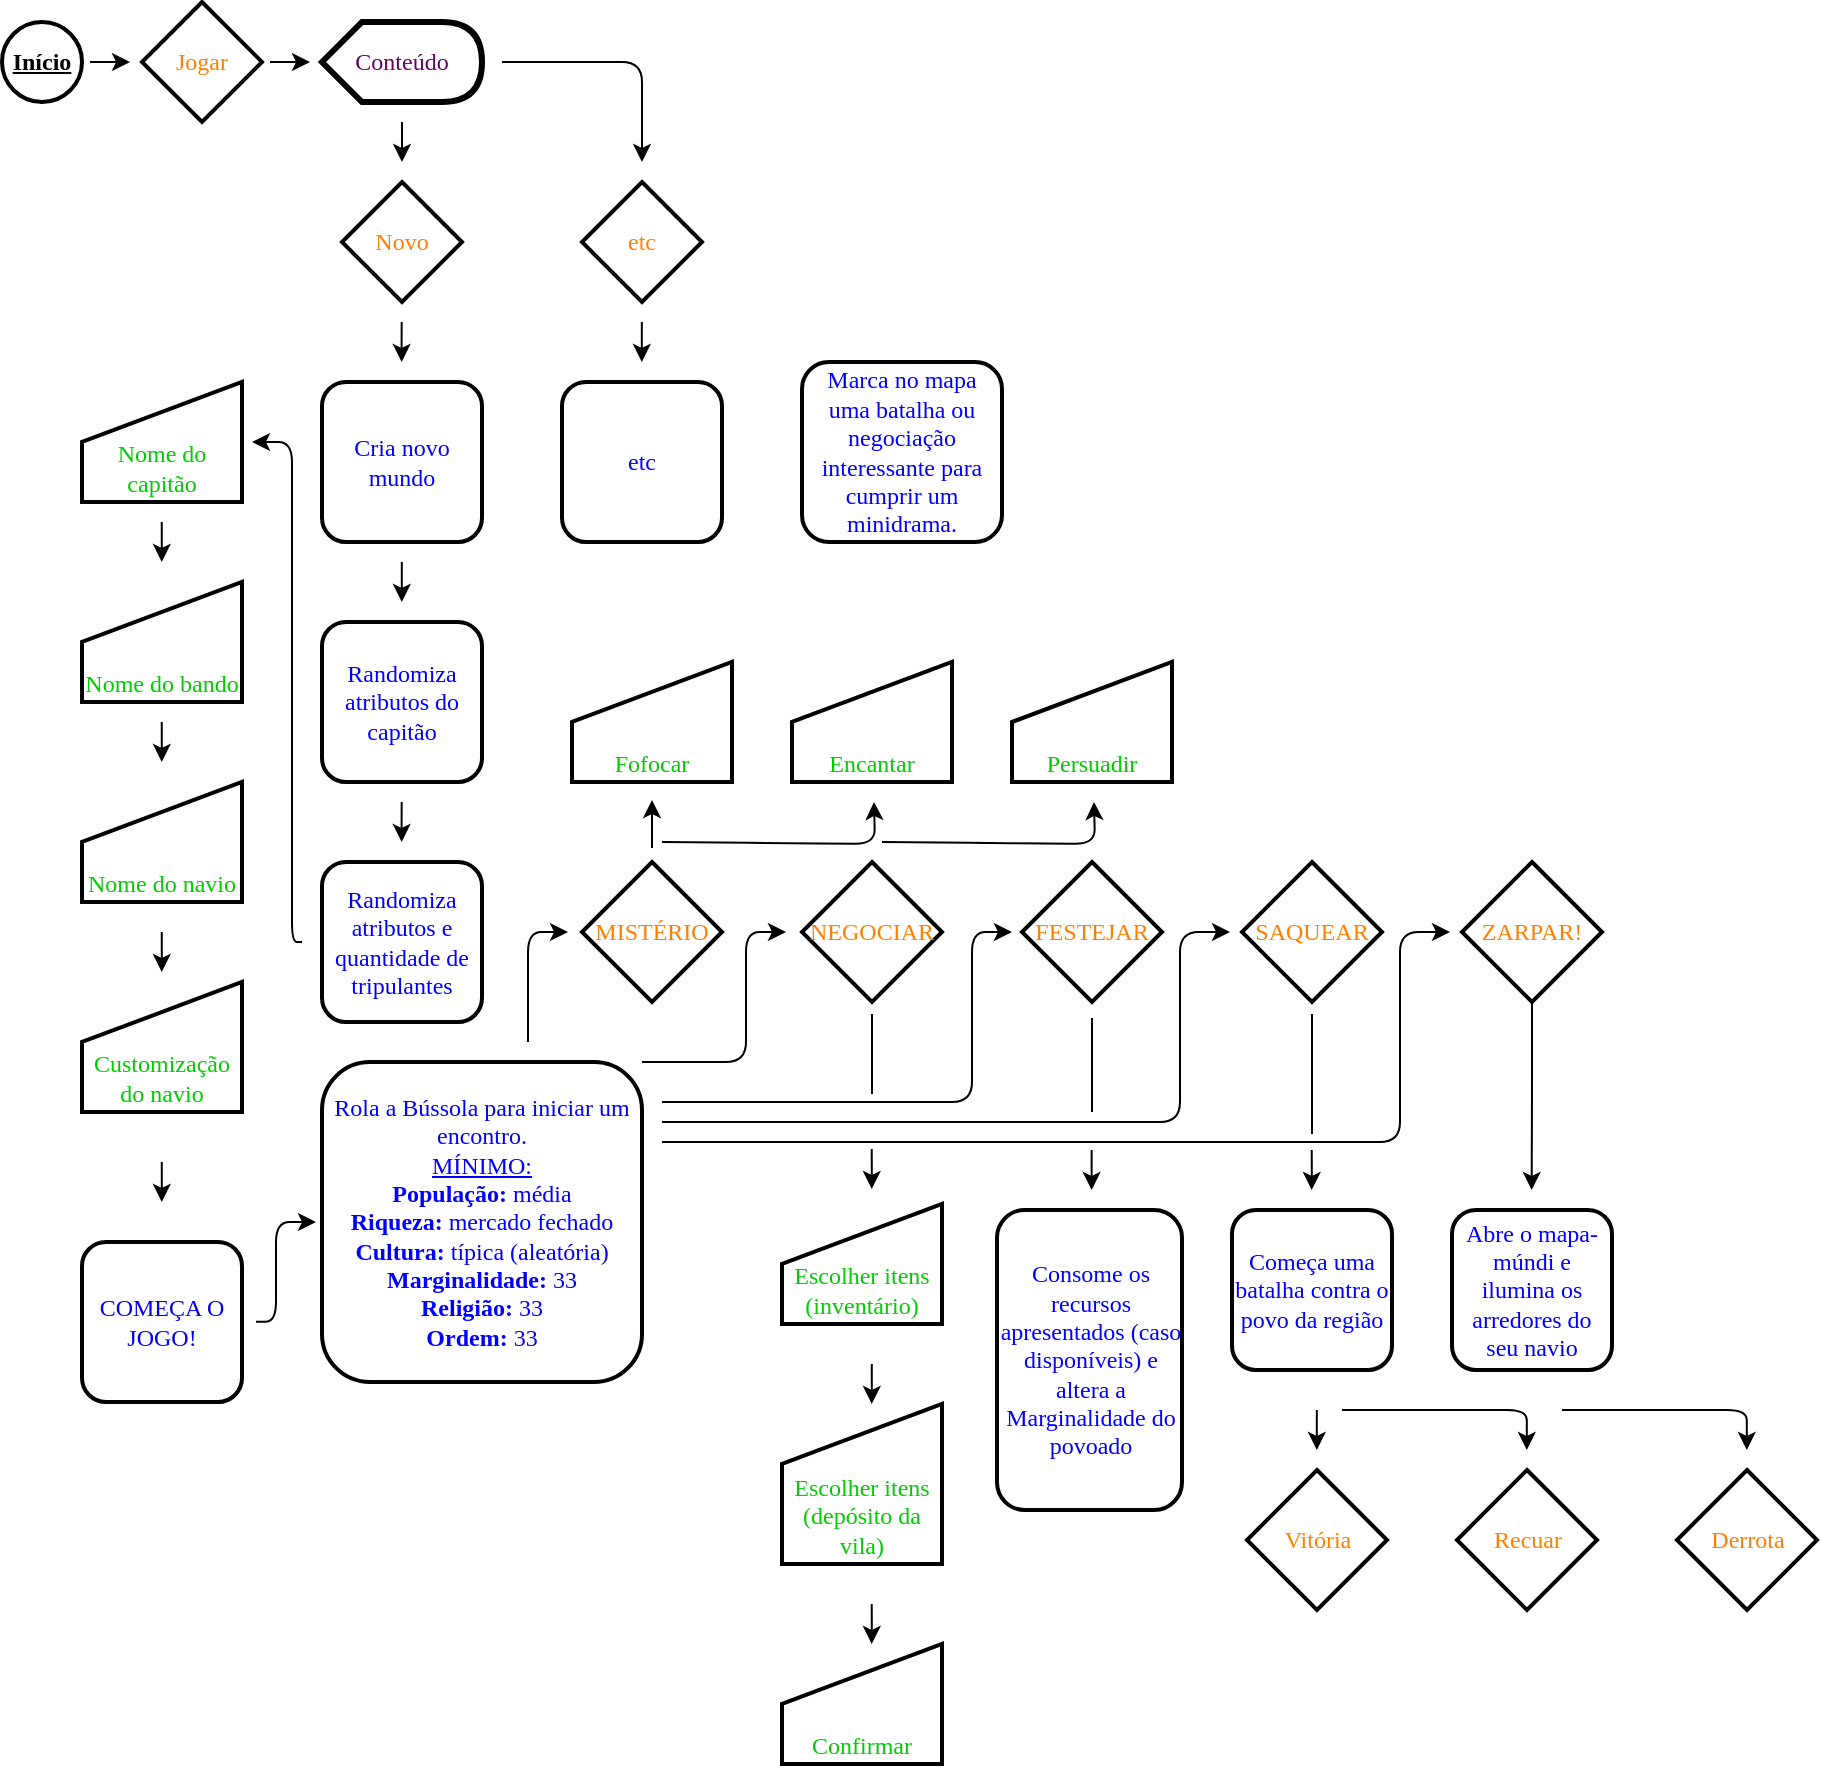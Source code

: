 <mxfile version="21.7.2" type="github">
  <diagram name="Página-1" id="r8btl06dpMkSg_a-J9Kt">
    <mxGraphModel dx="838" dy="484" grid="1" gridSize="10" guides="1" tooltips="1" connect="1" arrows="1" fold="1" page="1" pageScale="1" pageWidth="827" pageHeight="1169" math="0" shadow="0">
      <root>
        <mxCell id="0" />
        <mxCell id="1" parent="0" />
        <mxCell id="My-P0-4yDYJhfVz6ePWc-6" value="" style="edgeStyle=orthogonalEdgeStyle;rounded=1;orthogonalLoop=1;jettySize=auto;html=1;" parent="1" edge="1">
          <mxGeometry relative="1" as="geometry">
            <mxPoint x="84" y="60" as="sourcePoint" />
            <mxPoint x="104" y="60" as="targetPoint" />
          </mxGeometry>
        </mxCell>
        <mxCell id="My-P0-4yDYJhfVz6ePWc-1" value="&lt;b&gt;&lt;u&gt;&lt;font face=&quot;Georgia&quot;&gt;Início&lt;/font&gt;&lt;/u&gt;&lt;/b&gt;" style="ellipse;whiteSpace=wrap;html=1;strokeWidth=2;" parent="1" vertex="1">
          <mxGeometry x="40" y="40" width="40" height="40" as="geometry" />
        </mxCell>
        <mxCell id="My-P0-4yDYJhfVz6ePWc-5" value="" style="edgeStyle=orthogonalEdgeStyle;orthogonalLoop=1;jettySize=auto;html=1;rounded=1;" parent="1" edge="1">
          <mxGeometry relative="1" as="geometry">
            <mxPoint x="174" y="60" as="sourcePoint" />
            <mxPoint x="194" y="60" as="targetPoint" />
          </mxGeometry>
        </mxCell>
        <mxCell id="My-P0-4yDYJhfVz6ePWc-3" value="&lt;font style=&quot;font-size: 12px;&quot;&gt;Jogar&lt;/font&gt;" style="rhombus;whiteSpace=wrap;html=1;fontFamily=Georgia;strokeColor=#000000;strokeWidth=2;fontColor=#FF8000;" parent="1" vertex="1">
          <mxGeometry x="110" y="30" width="60" height="60" as="geometry" />
        </mxCell>
        <mxCell id="My-P0-4yDYJhfVz6ePWc-4" value="&lt;font face=&quot;Georgia&quot;&gt;Conteúdo&lt;/font&gt;" style="shape=display;whiteSpace=wrap;html=1;strokeColor=#000000;strokeWidth=3;fontColor=#660066;" parent="1" vertex="1">
          <mxGeometry x="200" y="40" width="80" height="40" as="geometry" />
        </mxCell>
        <mxCell id="My-P0-4yDYJhfVz6ePWc-11" value="Novo" style="rhombus;whiteSpace=wrap;html=1;fontFamily=Georgia;strokeColor=#000000;strokeWidth=2;fontColor=#FF8000;" parent="1" vertex="1">
          <mxGeometry x="210" y="120" width="60" height="60" as="geometry" />
        </mxCell>
        <mxCell id="My-P0-4yDYJhfVz6ePWc-12" value="etc" style="rhombus;whiteSpace=wrap;html=1;fontFamily=Georgia;strokeColor=#000000;strokeWidth=2;fontColor=#FF8000;" parent="1" vertex="1">
          <mxGeometry x="330" y="120" width="60" height="60" as="geometry" />
        </mxCell>
        <mxCell id="b0liOIQS1Hoe-QHLFxLr-2" value="" style="edgeStyle=orthogonalEdgeStyle;orthogonalLoop=1;jettySize=auto;html=1;rounded=1;" parent="1" edge="1">
          <mxGeometry relative="1" as="geometry">
            <mxPoint x="240" y="90" as="sourcePoint" />
            <mxPoint x="240" y="110" as="targetPoint" />
            <Array as="points">
              <mxPoint x="240" y="100" />
              <mxPoint x="240" y="100" />
            </Array>
          </mxGeometry>
        </mxCell>
        <mxCell id="b0liOIQS1Hoe-QHLFxLr-3" value="" style="edgeStyle=orthogonalEdgeStyle;orthogonalLoop=1;jettySize=auto;html=1;rounded=1;" parent="1" edge="1">
          <mxGeometry relative="1" as="geometry">
            <mxPoint x="290" y="60" as="sourcePoint" />
            <mxPoint x="360" y="110" as="targetPoint" />
            <Array as="points">
              <mxPoint x="360" y="60" />
            </Array>
          </mxGeometry>
        </mxCell>
        <mxCell id="b0liOIQS1Hoe-QHLFxLr-4" value="&lt;font color=&quot;#0000ff&quot; face=&quot;Georgia&quot;&gt;Cria novo mundo&lt;br&gt;&lt;/font&gt;" style="rounded=1;whiteSpace=wrap;html=1;strokeColor=#000000;strokeWidth=2;" parent="1" vertex="1">
          <mxGeometry x="200" y="220" width="80" height="80" as="geometry" />
        </mxCell>
        <mxCell id="RJfbXglSynKKVRKX5XGn-1" value="&lt;font color=&quot;#0000ff&quot; face=&quot;Georgia&quot;&gt;etc&lt;/font&gt;" style="rounded=1;whiteSpace=wrap;html=1;strokeColor=#000000;strokeWidth=2;" parent="1" vertex="1">
          <mxGeometry x="320" y="220" width="80" height="80" as="geometry" />
        </mxCell>
        <mxCell id="RJfbXglSynKKVRKX5XGn-2" value="Nome do capitão" style="shape=manualInput;whiteSpace=wrap;html=1;strokeWidth=2;fontFamily=Georgia;fontColor=#00CC00;verticalAlign=bottom;labelPosition=center;verticalLabelPosition=middle;align=center;" parent="1" vertex="1">
          <mxGeometry x="80" y="220" width="80" height="60" as="geometry" />
        </mxCell>
        <mxCell id="RJfbXglSynKKVRKX5XGn-3" value="Nome do bando" style="shape=manualInput;whiteSpace=wrap;html=1;strokeWidth=2;fontFamily=Georgia;fontColor=#00CC00;verticalAlign=bottom;" parent="1" vertex="1">
          <mxGeometry x="80" y="320" width="80" height="60" as="geometry" />
        </mxCell>
        <mxCell id="RJfbXglSynKKVRKX5XGn-4" value="Nome do navio" style="shape=manualInput;whiteSpace=wrap;html=1;strokeWidth=2;fontFamily=Georgia;fontColor=#00CC00;verticalAlign=bottom;" parent="1" vertex="1">
          <mxGeometry x="80" y="420" width="80" height="60" as="geometry" />
        </mxCell>
        <mxCell id="RJfbXglSynKKVRKX5XGn-5" value="&lt;font color=&quot;#0000ff&quot; face=&quot;Georgia&quot;&gt;Randomiza atributos do capitão&lt;br&gt;&lt;/font&gt;" style="rounded=1;whiteSpace=wrap;html=1;strokeColor=#000000;strokeWidth=2;" parent="1" vertex="1">
          <mxGeometry x="200" y="340" width="80" height="80" as="geometry" />
        </mxCell>
        <mxCell id="RJfbXglSynKKVRKX5XGn-8" value="" style="edgeStyle=orthogonalEdgeStyle;rounded=1;orthogonalLoop=1;jettySize=auto;html=1;entryX=1;entryY=0.5;entryDx=0;entryDy=0;" parent="1" edge="1">
          <mxGeometry relative="1" as="geometry">
            <mxPoint x="190" y="500" as="sourcePoint" />
            <mxPoint x="165" y="250" as="targetPoint" />
            <Array as="points">
              <mxPoint x="185" y="500" />
              <mxPoint x="185" y="250" />
            </Array>
          </mxGeometry>
        </mxCell>
        <mxCell id="RJfbXglSynKKVRKX5XGn-7" value="&lt;font color=&quot;#0000ff&quot; face=&quot;Georgia&quot;&gt;Randomiza atributos e quantidade de tripulantes&lt;br&gt;&lt;/font&gt;" style="rounded=1;whiteSpace=wrap;html=1;strokeColor=#000000;strokeWidth=2;" parent="1" vertex="1">
          <mxGeometry x="200" y="460" width="80" height="80" as="geometry" />
        </mxCell>
        <mxCell id="RJfbXglSynKKVRKX5XGn-12" value="" style="edgeStyle=orthogonalEdgeStyle;orthogonalLoop=1;jettySize=auto;html=1;rounded=1;" parent="1" edge="1">
          <mxGeometry relative="1" as="geometry">
            <mxPoint x="239.9" y="310" as="sourcePoint" />
            <mxPoint x="239.9" y="330" as="targetPoint" />
            <Array as="points">
              <mxPoint x="239.9" y="320" />
              <mxPoint x="239.9" y="320" />
            </Array>
          </mxGeometry>
        </mxCell>
        <mxCell id="RJfbXglSynKKVRKX5XGn-13" value="" style="edgeStyle=orthogonalEdgeStyle;orthogonalLoop=1;jettySize=auto;html=1;rounded=1;" parent="1" edge="1">
          <mxGeometry relative="1" as="geometry">
            <mxPoint x="239.84" y="190" as="sourcePoint" />
            <mxPoint x="239.84" y="210" as="targetPoint" />
            <Array as="points">
              <mxPoint x="239.84" y="200" />
              <mxPoint x="239.84" y="200" />
            </Array>
          </mxGeometry>
        </mxCell>
        <mxCell id="RJfbXglSynKKVRKX5XGn-15" value="" style="edgeStyle=orthogonalEdgeStyle;orthogonalLoop=1;jettySize=auto;html=1;rounded=1;" parent="1" edge="1">
          <mxGeometry relative="1" as="geometry">
            <mxPoint x="359.93" y="190" as="sourcePoint" />
            <mxPoint x="359.93" y="210" as="targetPoint" />
            <Array as="points">
              <mxPoint x="359.93" y="200" />
              <mxPoint x="359.93" y="200" />
            </Array>
          </mxGeometry>
        </mxCell>
        <mxCell id="RJfbXglSynKKVRKX5XGn-16" value="" style="edgeStyle=orthogonalEdgeStyle;orthogonalLoop=1;jettySize=auto;html=1;rounded=1;" parent="1" edge="1">
          <mxGeometry relative="1" as="geometry">
            <mxPoint x="119.87" y="290" as="sourcePoint" />
            <mxPoint x="119.87" y="310" as="targetPoint" />
            <Array as="points">
              <mxPoint x="119.87" y="300" />
              <mxPoint x="119.87" y="300" />
            </Array>
          </mxGeometry>
        </mxCell>
        <mxCell id="RJfbXglSynKKVRKX5XGn-17" value="" style="edgeStyle=orthogonalEdgeStyle;orthogonalLoop=1;jettySize=auto;html=1;rounded=1;" parent="1" edge="1">
          <mxGeometry relative="1" as="geometry">
            <mxPoint x="119.87" y="390" as="sourcePoint" />
            <mxPoint x="119.87" y="410" as="targetPoint" />
            <Array as="points">
              <mxPoint x="119.87" y="400" />
              <mxPoint x="119.87" y="400" />
            </Array>
          </mxGeometry>
        </mxCell>
        <mxCell id="RJfbXglSynKKVRKX5XGn-18" value="" style="edgeStyle=orthogonalEdgeStyle;orthogonalLoop=1;jettySize=auto;html=1;rounded=1;" parent="1" edge="1">
          <mxGeometry relative="1" as="geometry">
            <mxPoint x="239.84" y="430" as="sourcePoint" />
            <mxPoint x="239.84" y="450" as="targetPoint" />
            <Array as="points">
              <mxPoint x="239.84" y="440" />
              <mxPoint x="239.84" y="440" />
            </Array>
          </mxGeometry>
        </mxCell>
        <mxCell id="RJfbXglSynKKVRKX5XGn-20" value="Customização do navio" style="shape=manualInput;whiteSpace=wrap;html=1;strokeWidth=2;fontFamily=Georgia;fontColor=#00CC00;verticalAlign=bottom;" parent="1" vertex="1">
          <mxGeometry x="80" y="520" width="80" height="65" as="geometry" />
        </mxCell>
        <mxCell id="RJfbXglSynKKVRKX5XGn-21" value="" style="edgeStyle=orthogonalEdgeStyle;orthogonalLoop=1;jettySize=auto;html=1;rounded=1;" parent="1" edge="1">
          <mxGeometry relative="1" as="geometry">
            <mxPoint x="119.87" y="495" as="sourcePoint" />
            <mxPoint x="119.87" y="515" as="targetPoint" />
            <Array as="points">
              <mxPoint x="119.87" y="505" />
              <mxPoint x="119.87" y="505" />
            </Array>
          </mxGeometry>
        </mxCell>
        <mxCell id="RJfbXglSynKKVRKX5XGn-22" value="" style="edgeStyle=orthogonalEdgeStyle;orthogonalLoop=1;jettySize=auto;html=1;rounded=1;" parent="1" edge="1">
          <mxGeometry relative="1" as="geometry">
            <mxPoint x="119.89" y="610" as="sourcePoint" />
            <mxPoint x="119.89" y="630" as="targetPoint" />
            <Array as="points">
              <mxPoint x="119.89" y="620" />
              <mxPoint x="119.89" y="620" />
            </Array>
          </mxGeometry>
        </mxCell>
        <mxCell id="RJfbXglSynKKVRKX5XGn-24" value="&lt;font color=&quot;#0000ff&quot; face=&quot;Georgia&quot;&gt;COMEÇA O JOGO!&lt;br&gt;&lt;/font&gt;" style="rounded=1;whiteSpace=wrap;html=1;strokeColor=#000000;strokeWidth=2;" parent="1" vertex="1">
          <mxGeometry x="80" y="650" width="80" height="80" as="geometry" />
        </mxCell>
        <mxCell id="RJfbXglSynKKVRKX5XGn-29" value="" style="edgeStyle=orthogonalEdgeStyle;rounded=1;orthogonalLoop=1;jettySize=auto;html=1;entryX=0;entryY=0.429;entryDx=0;entryDy=0;entryPerimeter=0;" parent="1" edge="1">
          <mxGeometry relative="1" as="geometry">
            <mxPoint x="303" y="550" as="sourcePoint" />
            <mxPoint x="323.0" y="495.03" as="targetPoint" />
            <Array as="points">
              <mxPoint x="303" y="495" />
            </Array>
          </mxGeometry>
        </mxCell>
        <mxCell id="RJfbXglSynKKVRKX5XGn-26" value="&lt;div&gt;&lt;font color=&quot;#0000ff&quot; face=&quot;Georgia&quot;&gt;Rola a Bússola para iniciar um encontro.&lt;/font&gt;&lt;/div&gt;&lt;div&gt;&lt;font color=&quot;#0000ff&quot; face=&quot;Georgia&quot;&gt;&lt;u&gt;MÍNIMO:&lt;/u&gt;&lt;/font&gt;&lt;/div&gt;&lt;div&gt;&lt;font color=&quot;#0000ff&quot; face=&quot;Georgia&quot;&gt;&lt;b&gt;População:&lt;/b&gt; média&lt;/font&gt;&lt;/div&gt;&lt;div&gt;&lt;font color=&quot;#0000ff&quot; face=&quot;Georgia&quot;&gt;&lt;b&gt;Riqueza:&lt;/b&gt; mercado fechado&lt;/font&gt;&lt;/div&gt;&lt;div&gt;&lt;font color=&quot;#0000ff&quot; face=&quot;Georgia&quot;&gt;&lt;b&gt;Cultura:&lt;/b&gt; típica (aleatória)&lt;br&gt;&lt;/font&gt;&lt;/div&gt;&lt;div&gt;&lt;font color=&quot;#0000ff&quot; face=&quot;Georgia&quot;&gt;&lt;b&gt;Marginalidade:&lt;/b&gt; 33&lt;/font&gt;&lt;/div&gt;&lt;div&gt;&lt;font color=&quot;#0000ff&quot; face=&quot;Georgia&quot;&gt;&lt;b&gt;Religião:&lt;/b&gt; 33&lt;/font&gt;&lt;/div&gt;&lt;div&gt;&lt;font color=&quot;#0000ff&quot; face=&quot;Georgia&quot;&gt;&lt;b&gt;Ordem:&lt;/b&gt; 33&lt;br&gt;&lt;/font&gt;&lt;/div&gt;" style="rounded=1;whiteSpace=wrap;html=1;strokeColor=#000000;strokeWidth=2;align=center;" parent="1" vertex="1">
          <mxGeometry x="200" y="560" width="160" height="160" as="geometry" />
        </mxCell>
        <mxCell id="RJfbXglSynKKVRKX5XGn-27" value="" style="edgeStyle=orthogonalEdgeStyle;orthogonalLoop=1;jettySize=auto;html=1;rounded=1;entryX=0;entryY=0.5;entryDx=0;entryDy=0;" parent="1" edge="1">
          <mxGeometry relative="1" as="geometry">
            <mxPoint x="167" y="689.84" as="sourcePoint" />
            <mxPoint x="197" y="640" as="targetPoint" />
            <Array as="points">
              <mxPoint x="177" y="690" />
              <mxPoint x="177" y="640" />
            </Array>
          </mxGeometry>
        </mxCell>
        <mxCell id="8BcACjbe6fQFliUKPnvz-10" value="" style="edgeStyle=orthogonalEdgeStyle;rounded=1;orthogonalLoop=1;jettySize=auto;html=1;" parent="1" edge="1">
          <mxGeometry relative="1" as="geometry">
            <mxPoint x="365" y="453" as="sourcePoint" />
            <mxPoint x="365" y="429" as="targetPoint" />
          </mxGeometry>
        </mxCell>
        <mxCell id="mjb3Go6CUSgynstZT9nR-1" value="" style="edgeStyle=orthogonalEdgeStyle;rounded=1;orthogonalLoop=1;jettySize=auto;html=1;" edge="1" parent="1">
          <mxGeometry relative="1" as="geometry">
            <mxPoint x="370" y="450" as="sourcePoint" />
            <mxPoint x="476" y="430" as="targetPoint" />
          </mxGeometry>
        </mxCell>
        <mxCell id="RJfbXglSynKKVRKX5XGn-28" value="MISTÉRIO" style="rhombus;whiteSpace=wrap;html=1;fontFamily=Georgia;strokeColor=#000000;strokeWidth=2;fontColor=#FF8000;" parent="1" vertex="1">
          <mxGeometry x="330" y="460" width="70" height="70" as="geometry" />
        </mxCell>
        <mxCell id="RJfbXglSynKKVRKX5XGn-30" value="SAQUEAR" style="rhombus;whiteSpace=wrap;html=1;fontFamily=Georgia;strokeColor=#000000;strokeWidth=2;fontColor=#FF8000;" parent="1" vertex="1">
          <mxGeometry x="660" y="460" width="70" height="70" as="geometry" />
        </mxCell>
        <mxCell id="RJfbXglSynKKVRKX5XGn-31" value="NEGOCIAR" style="rhombus;whiteSpace=wrap;html=1;fontFamily=Georgia;strokeColor=#000000;strokeWidth=2;fontColor=#FF8000;" parent="1" vertex="1">
          <mxGeometry x="440" y="460" width="70" height="70" as="geometry" />
        </mxCell>
        <mxCell id="RJfbXglSynKKVRKX5XGn-32" value="FESTEJAR" style="rhombus;whiteSpace=wrap;html=1;fontFamily=Georgia;strokeColor=#000000;strokeWidth=2;fontColor=#FF8000;" parent="1" vertex="1">
          <mxGeometry x="550" y="460" width="70" height="70" as="geometry" />
        </mxCell>
        <mxCell id="RJfbXglSynKKVRKX5XGn-33" value="ZARPAR!" style="rhombus;whiteSpace=wrap;html=1;fontFamily=Georgia;strokeColor=#000000;strokeWidth=2;fontColor=#FF8000;" parent="1" vertex="1">
          <mxGeometry x="770" y="460" width="70" height="70" as="geometry" />
        </mxCell>
        <mxCell id="8BcACjbe6fQFliUKPnvz-1" value="Fofocar" style="shape=manualInput;whiteSpace=wrap;html=1;strokeWidth=2;fontFamily=Georgia;fontColor=#00CC00;verticalAlign=bottom;" parent="1" vertex="1">
          <mxGeometry x="325" y="360" width="80" height="60" as="geometry" />
        </mxCell>
        <mxCell id="8BcACjbe6fQFliUKPnvz-2" value="Encantar" style="shape=manualInput;whiteSpace=wrap;html=1;strokeWidth=2;fontFamily=Georgia;fontColor=#00CC00;verticalAlign=bottom;" parent="1" vertex="1">
          <mxGeometry x="435" y="360" width="80" height="60" as="geometry" />
        </mxCell>
        <mxCell id="8BcACjbe6fQFliUKPnvz-3" value="Persuadir" style="shape=manualInput;whiteSpace=wrap;html=1;strokeWidth=2;fontFamily=Georgia;fontColor=#00CC00;verticalAlign=bottom;" parent="1" vertex="1">
          <mxGeometry x="545" y="360" width="80" height="60" as="geometry" />
        </mxCell>
        <mxCell id="8BcACjbe6fQFliUKPnvz-4" value="Escolher itens (inventário)" style="shape=manualInput;whiteSpace=wrap;html=1;strokeWidth=2;fontFamily=Georgia;fontColor=#00CC00;verticalAlign=bottom;" parent="1" vertex="1">
          <mxGeometry x="430" y="631" width="80" height="60" as="geometry" />
        </mxCell>
        <mxCell id="8BcACjbe6fQFliUKPnvz-5" value="Escolher itens (depósito da vila)" style="shape=manualInput;whiteSpace=wrap;html=1;strokeWidth=2;fontFamily=Georgia;fontColor=#00CC00;verticalAlign=bottom;" parent="1" vertex="1">
          <mxGeometry x="430" y="731" width="80" height="80" as="geometry" />
        </mxCell>
        <mxCell id="8BcACjbe6fQFliUKPnvz-6" value="Confirmar" style="shape=manualInput;whiteSpace=wrap;html=1;strokeWidth=2;fontFamily=Georgia;fontColor=#00CC00;verticalAlign=bottom;" parent="1" vertex="1">
          <mxGeometry x="430" y="851" width="80" height="60" as="geometry" />
        </mxCell>
        <mxCell id="8BcACjbe6fQFliUKPnvz-7" value="&lt;div align=&quot;center&quot;&gt;&lt;font face=&quot;Georgia&quot; color=&quot;#0000ff&quot;&gt;Consome os recursos apresentados (caso disponíveis) e altera a Marginalidade do povoado&lt;/font&gt;&lt;br&gt;&lt;/div&gt;" style="rounded=1;whiteSpace=wrap;html=1;strokeColor=#000000;strokeWidth=2;align=center;" parent="1" vertex="1">
          <mxGeometry x="537.5" y="634" width="92.5" height="150" as="geometry" />
        </mxCell>
        <mxCell id="8BcACjbe6fQFliUKPnvz-8" value="&lt;font face=&quot;Georgia&quot; color=&quot;#0000ff&quot;&gt;Começa uma batalha contra o povo da região&lt;br&gt;&lt;/font&gt;" style="rounded=1;whiteSpace=wrap;html=1;strokeColor=#000000;strokeWidth=2;" parent="1" vertex="1">
          <mxGeometry x="655" y="634" width="80" height="80" as="geometry" />
        </mxCell>
        <mxCell id="8BcACjbe6fQFliUKPnvz-9" value="&lt;font face=&quot;Georgia&quot; color=&quot;#0000ff&quot;&gt;Abre o mapa-múndi e ilumina os arredores do seu navio&lt;br&gt;&lt;/font&gt;" style="rounded=1;whiteSpace=wrap;html=1;strokeColor=#000000;strokeWidth=2;" parent="1" vertex="1">
          <mxGeometry x="765" y="634" width="80" height="80" as="geometry" />
        </mxCell>
        <mxCell id="8BcACjbe6fQFliUKPnvz-13" value="" style="edgeStyle=orthogonalEdgeStyle;orthogonalLoop=1;jettySize=auto;html=1;rounded=1;" parent="1" edge="1">
          <mxGeometry relative="1" as="geometry">
            <mxPoint x="474.86" y="603.5" as="sourcePoint" />
            <mxPoint x="474.86" y="623.5" as="targetPoint" />
            <Array as="points">
              <mxPoint x="474.86" y="613.5" />
              <mxPoint x="474.86" y="613.5" />
            </Array>
          </mxGeometry>
        </mxCell>
        <mxCell id="8BcACjbe6fQFliUKPnvz-14" value="" style="edgeStyle=orthogonalEdgeStyle;orthogonalLoop=1;jettySize=auto;html=1;rounded=1;" parent="1" edge="1">
          <mxGeometry relative="1" as="geometry">
            <mxPoint x="474.89" y="711" as="sourcePoint" />
            <mxPoint x="474.89" y="731" as="targetPoint" />
            <Array as="points">
              <mxPoint x="474.89" y="721" />
              <mxPoint x="474.89" y="721" />
            </Array>
          </mxGeometry>
        </mxCell>
        <mxCell id="8BcACjbe6fQFliUKPnvz-15" value="" style="edgeStyle=orthogonalEdgeStyle;orthogonalLoop=1;jettySize=auto;html=1;rounded=1;" parent="1" edge="1">
          <mxGeometry relative="1" as="geometry">
            <mxPoint x="474.86" y="831" as="sourcePoint" />
            <mxPoint x="474.86" y="851" as="targetPoint" />
            <Array as="points">
              <mxPoint x="474.86" y="841" />
              <mxPoint x="474.86" y="841" />
            </Array>
          </mxGeometry>
        </mxCell>
        <mxCell id="8BcACjbe6fQFliUKPnvz-16" value="" style="edgeStyle=orthogonalEdgeStyle;orthogonalLoop=1;jettySize=auto;html=1;rounded=1;" parent="1" edge="1">
          <mxGeometry relative="1" as="geometry">
            <mxPoint x="584.83" y="604" as="sourcePoint" />
            <mxPoint x="584.83" y="624" as="targetPoint" />
            <Array as="points">
              <mxPoint x="584.83" y="614" />
              <mxPoint x="584.83" y="614" />
            </Array>
          </mxGeometry>
        </mxCell>
        <mxCell id="8BcACjbe6fQFliUKPnvz-17" value="" style="edgeStyle=orthogonalEdgeStyle;orthogonalLoop=1;jettySize=auto;html=1;rounded=1;" parent="1" edge="1">
          <mxGeometry relative="1" as="geometry">
            <mxPoint x="694.86" y="604" as="sourcePoint" />
            <mxPoint x="694.86" y="624" as="targetPoint" />
            <Array as="points">
              <mxPoint x="694.86" y="614" />
              <mxPoint x="694.86" y="614" />
            </Array>
          </mxGeometry>
        </mxCell>
        <mxCell id="8BcACjbe6fQFliUKPnvz-18" value="" style="edgeStyle=orthogonalEdgeStyle;orthogonalLoop=1;jettySize=auto;html=1;rounded=1;exitX=0.5;exitY=1;exitDx=0;exitDy=0;" parent="1" edge="1" source="RJfbXglSynKKVRKX5XGn-33">
          <mxGeometry relative="1" as="geometry">
            <mxPoint x="804.83" y="604" as="sourcePoint" />
            <mxPoint x="804.83" y="624" as="targetPoint" />
            <Array as="points" />
          </mxGeometry>
        </mxCell>
        <mxCell id="8BcACjbe6fQFliUKPnvz-19" value="Recuar" style="rhombus;whiteSpace=wrap;html=1;fontFamily=Georgia;strokeColor=#000000;strokeWidth=2;fontColor=#FF8000;" parent="1" vertex="1">
          <mxGeometry x="767.5" y="764" width="70" height="70" as="geometry" />
        </mxCell>
        <mxCell id="8BcACjbe6fQFliUKPnvz-20" value="Vitória" style="rhombus;whiteSpace=wrap;html=1;fontFamily=Georgia;strokeColor=#000000;strokeWidth=2;fontColor=#FF8000;" parent="1" vertex="1">
          <mxGeometry x="662.5" y="764" width="70" height="70" as="geometry" />
        </mxCell>
        <mxCell id="8BcACjbe6fQFliUKPnvz-21" value="Derrota" style="rhombus;whiteSpace=wrap;html=1;fontFamily=Georgia;strokeColor=#000000;strokeWidth=2;fontColor=#FF8000;" parent="1" vertex="1">
          <mxGeometry x="877.5" y="764" width="70" height="70" as="geometry" />
        </mxCell>
        <mxCell id="8BcACjbe6fQFliUKPnvz-22" value="" style="edgeStyle=orthogonalEdgeStyle;orthogonalLoop=1;jettySize=auto;html=1;rounded=1;" parent="1" edge="1">
          <mxGeometry relative="1" as="geometry">
            <mxPoint x="697.42" y="734" as="sourcePoint" />
            <mxPoint x="697.42" y="754" as="targetPoint" />
            <Array as="points">
              <mxPoint x="697.42" y="744" />
              <mxPoint x="697.42" y="744" />
            </Array>
          </mxGeometry>
        </mxCell>
        <mxCell id="mjb3Go6CUSgynstZT9nR-2" value="" style="edgeStyle=orthogonalEdgeStyle;rounded=1;orthogonalLoop=1;jettySize=auto;html=1;" edge="1" parent="1">
          <mxGeometry relative="1" as="geometry">
            <mxPoint x="480" y="450" as="sourcePoint" />
            <mxPoint x="586" y="430" as="targetPoint" />
          </mxGeometry>
        </mxCell>
        <mxCell id="mjb3Go6CUSgynstZT9nR-3" value="&lt;font color=&quot;#0000ff&quot; face=&quot;Georgia&quot;&gt;Marca no mapa uma batalha ou negociação interessante para cumprir um minidrama.&lt;/font&gt;" style="rounded=1;whiteSpace=wrap;html=1;strokeColor=#000000;strokeWidth=2;" vertex="1" parent="1">
          <mxGeometry x="440" y="210" width="100" height="90" as="geometry" />
        </mxCell>
        <mxCell id="mjb3Go6CUSgynstZT9nR-6" value="" style="edgeStyle=orthogonalEdgeStyle;orthogonalLoop=1;jettySize=auto;html=1;rounded=1;" edge="1" parent="1">
          <mxGeometry relative="1" as="geometry">
            <mxPoint x="710" y="734" as="sourcePoint" />
            <mxPoint x="802.41" y="754" as="targetPoint" />
            <Array as="points">
              <mxPoint x="802.41" y="744" />
              <mxPoint x="802.41" y="744" />
            </Array>
          </mxGeometry>
        </mxCell>
        <mxCell id="mjb3Go6CUSgynstZT9nR-7" value="" style="edgeStyle=orthogonalEdgeStyle;orthogonalLoop=1;jettySize=auto;html=1;rounded=1;" edge="1" parent="1">
          <mxGeometry relative="1" as="geometry">
            <mxPoint x="820" y="734" as="sourcePoint" />
            <mxPoint x="912.41" y="754" as="targetPoint" />
            <Array as="points">
              <mxPoint x="912.41" y="744" />
              <mxPoint x="912.41" y="744" />
            </Array>
          </mxGeometry>
        </mxCell>
        <mxCell id="mjb3Go6CUSgynstZT9nR-8" value="" style="edgeStyle=orthogonalEdgeStyle;rounded=1;orthogonalLoop=1;jettySize=auto;html=1;entryX=0;entryY=0.5;entryDx=0;entryDy=0;exitX=1;exitY=0;exitDx=0;exitDy=0;" edge="1" parent="1" source="RJfbXglSynKKVRKX5XGn-26">
          <mxGeometry relative="1" as="geometry">
            <mxPoint x="377" y="600" as="sourcePoint" />
            <mxPoint x="432" y="495" as="targetPoint" />
            <Array as="points">
              <mxPoint x="412" y="560" />
              <mxPoint x="412" y="495" />
            </Array>
          </mxGeometry>
        </mxCell>
        <mxCell id="mjb3Go6CUSgynstZT9nR-9" value="" style="edgeStyle=orthogonalEdgeStyle;rounded=1;orthogonalLoop=1;jettySize=auto;html=1;entryX=0;entryY=0.5;entryDx=0;entryDy=0;" edge="1" parent="1">
          <mxGeometry relative="1" as="geometry">
            <mxPoint x="370" y="580" as="sourcePoint" />
            <mxPoint x="545" y="495" as="targetPoint" />
            <Array as="points">
              <mxPoint x="370" y="580" />
              <mxPoint x="525" y="580" />
              <mxPoint x="525" y="495" />
            </Array>
          </mxGeometry>
        </mxCell>
        <mxCell id="mjb3Go6CUSgynstZT9nR-11" value="" style="edgeStyle=orthogonalEdgeStyle;rounded=1;orthogonalLoop=1;jettySize=auto;html=1;entryX=0;entryY=0.5;entryDx=0;entryDy=0;" edge="1" parent="1">
          <mxGeometry relative="1" as="geometry">
            <mxPoint x="370" y="590" as="sourcePoint" />
            <mxPoint x="654" y="495" as="targetPoint" />
            <Array as="points">
              <mxPoint x="370" y="590" />
              <mxPoint x="629" y="590" />
              <mxPoint x="629" y="495" />
            </Array>
          </mxGeometry>
        </mxCell>
        <mxCell id="mjb3Go6CUSgynstZT9nR-12" value="" style="edgeStyle=orthogonalEdgeStyle;rounded=1;orthogonalLoop=1;jettySize=auto;html=1;entryX=0;entryY=0.5;entryDx=0;entryDy=0;" edge="1" parent="1">
          <mxGeometry relative="1" as="geometry">
            <mxPoint x="370" y="600" as="sourcePoint" />
            <mxPoint x="764" y="495" as="targetPoint" />
            <Array as="points">
              <mxPoint x="480" y="600" />
              <mxPoint x="739" y="600" />
              <mxPoint x="739" y="495" />
            </Array>
          </mxGeometry>
        </mxCell>
        <mxCell id="mjb3Go6CUSgynstZT9nR-14" value="" style="endArrow=none;html=1;rounded=0;entryX=0.5;entryY=1;entryDx=0;entryDy=0;" edge="1" parent="1">
          <mxGeometry width="50" height="50" relative="1" as="geometry">
            <mxPoint x="475" y="576" as="sourcePoint" />
            <mxPoint x="475" y="536" as="targetPoint" />
          </mxGeometry>
        </mxCell>
        <mxCell id="mjb3Go6CUSgynstZT9nR-15" value="" style="endArrow=none;html=1;rounded=0;" edge="1" parent="1">
          <mxGeometry width="50" height="50" relative="1" as="geometry">
            <mxPoint x="585" y="585" as="sourcePoint" />
            <mxPoint x="585" y="538" as="targetPoint" />
          </mxGeometry>
        </mxCell>
        <mxCell id="mjb3Go6CUSgynstZT9nR-16" value="" style="endArrow=none;html=1;rounded=0;entryX=0.5;entryY=1;entryDx=0;entryDy=0;" edge="1" parent="1">
          <mxGeometry width="50" height="50" relative="1" as="geometry">
            <mxPoint x="695" y="596" as="sourcePoint" />
            <mxPoint x="695.0" y="536" as="targetPoint" />
          </mxGeometry>
        </mxCell>
      </root>
    </mxGraphModel>
  </diagram>
</mxfile>

